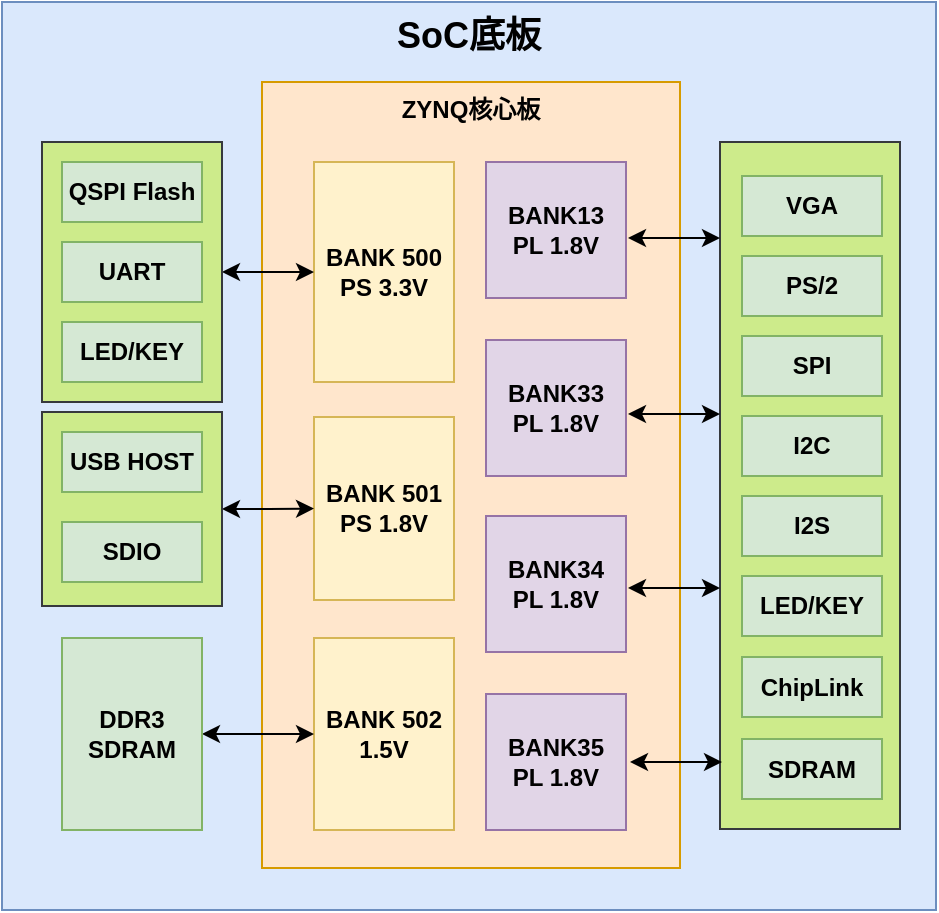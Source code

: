 <mxfile version="22.1.5" type="device">
  <diagram id="4MHzZf12IdjCN7fdoaNl" name="第 1 页">
    <mxGraphModel dx="815" dy="449" grid="1" gridSize="1" guides="1" tooltips="1" connect="1" arrows="1" fold="1" page="1" pageScale="1" pageWidth="1169" pageHeight="827" math="0" shadow="0">
      <root>
        <mxCell id="0" />
        <mxCell id="1" parent="0" />
        <mxCell id="CCkl5qkvYxKrHv8DzvY5-9" value="&lt;b&gt;&lt;font style=&quot;font-size: 18px;&quot;&gt;SoC底板&lt;/font&gt;&lt;/b&gt;" style="rounded=0;whiteSpace=wrap;html=1;verticalAlign=top;fillColor=#dae8fc;strokeColor=#6c8ebf;" parent="1" vertex="1">
          <mxGeometry x="280" y="70" width="467" height="454" as="geometry" />
        </mxCell>
        <mxCell id="CCkl5qkvYxKrHv8DzvY5-1" value="&lt;b&gt;ZYNQ核心板&lt;/b&gt;" style="rounded=0;whiteSpace=wrap;html=1;verticalAlign=top;fillColor=#ffe6cc;strokeColor=#d79b00;" parent="1" vertex="1">
          <mxGeometry x="410" y="110" width="209" height="393" as="geometry" />
        </mxCell>
        <mxCell id="CCkl5qkvYxKrHv8DzvY5-2" value="&lt;b&gt;BANK 501&lt;br&gt;PS 1.8V&lt;br&gt;&lt;/b&gt;" style="rounded=0;whiteSpace=wrap;html=1;verticalAlign=middle;fillColor=#fff2cc;strokeColor=#d6b656;" parent="1" vertex="1">
          <mxGeometry x="436" y="277.5" width="70" height="91.5" as="geometry" />
        </mxCell>
        <mxCell id="CCkl5qkvYxKrHv8DzvY5-3" value="&lt;b&gt;BANK 500&lt;br&gt;PS 3.3V&lt;br&gt;&lt;/b&gt;" style="rounded=0;whiteSpace=wrap;html=1;verticalAlign=middle;fillColor=#fff2cc;strokeColor=#d6b656;" parent="1" vertex="1">
          <mxGeometry x="436" y="150" width="70" height="110" as="geometry" />
        </mxCell>
        <mxCell id="CCkl5qkvYxKrHv8DzvY5-5" value="&lt;b&gt;BANK 502&lt;br&gt;1.5V&lt;br&gt;&lt;/b&gt;" style="rounded=0;whiteSpace=wrap;html=1;verticalAlign=middle;fillColor=#fff2cc;strokeColor=#d6b656;" parent="1" vertex="1">
          <mxGeometry x="436" y="388" width="70" height="96" as="geometry" />
        </mxCell>
        <mxCell id="vI11PCZts5h01opIFuYc-20" style="edgeStyle=orthogonalEdgeStyle;rounded=0;orthogonalLoop=1;jettySize=auto;html=1;exitX=1;exitY=0.5;exitDx=0;exitDy=0;startArrow=classic;startFill=1;" parent="1" source="vI11PCZts5h01opIFuYc-19" target="CCkl5qkvYxKrHv8DzvY5-3" edge="1">
          <mxGeometry relative="1" as="geometry" />
        </mxCell>
        <mxCell id="vI11PCZts5h01opIFuYc-19" value="&lt;b&gt;&lt;br&gt;&lt;/b&gt;" style="rounded=0;whiteSpace=wrap;html=1;verticalAlign=middle;fillColor=#cdeb8b;strokeColor=#36393d;" parent="1" vertex="1">
          <mxGeometry x="300" y="140" width="90" height="130" as="geometry" />
        </mxCell>
        <mxCell id="vI11PCZts5h01opIFuYc-22" style="edgeStyle=orthogonalEdgeStyle;rounded=0;orthogonalLoop=1;jettySize=auto;html=1;entryX=0;entryY=0.5;entryDx=0;entryDy=0;startArrow=classic;startFill=1;" parent="1" source="CCkl5qkvYxKrHv8DzvY5-10" target="CCkl5qkvYxKrHv8DzvY5-5" edge="1">
          <mxGeometry relative="1" as="geometry" />
        </mxCell>
        <mxCell id="CCkl5qkvYxKrHv8DzvY5-10" value="&lt;b&gt;DDR3&lt;br&gt;SDRAM&lt;br&gt;&lt;/b&gt;" style="rounded=0;whiteSpace=wrap;html=1;verticalAlign=middle;fillColor=#d5e8d4;strokeColor=#82b366;" parent="1" vertex="1">
          <mxGeometry x="310" y="388" width="70" height="96" as="geometry" />
        </mxCell>
        <mxCell id="vI11PCZts5h01opIFuYc-1" value="&lt;b&gt;QSPI Flash&lt;br&gt;&lt;/b&gt;" style="rounded=0;whiteSpace=wrap;html=1;verticalAlign=middle;fillColor=#d5e8d4;strokeColor=#82b366;" parent="1" vertex="1">
          <mxGeometry x="310" y="150" width="70" height="30" as="geometry" />
        </mxCell>
        <mxCell id="vI11PCZts5h01opIFuYc-2" value="&lt;b&gt;UART&lt;br&gt;&lt;/b&gt;" style="rounded=0;whiteSpace=wrap;html=1;verticalAlign=middle;fillColor=#d5e8d4;strokeColor=#82b366;" parent="1" vertex="1">
          <mxGeometry x="310" y="190" width="70" height="30" as="geometry" />
        </mxCell>
        <mxCell id="vI11PCZts5h01opIFuYc-26" style="edgeStyle=orthogonalEdgeStyle;rounded=0;orthogonalLoop=1;jettySize=auto;html=1;entryX=0;entryY=0.5;entryDx=0;entryDy=0;startArrow=classic;startFill=1;" parent="1" source="vI11PCZts5h01opIFuYc-21" target="CCkl5qkvYxKrHv8DzvY5-2" edge="1">
          <mxGeometry relative="1" as="geometry" />
        </mxCell>
        <mxCell id="vI11PCZts5h01opIFuYc-21" value="&lt;b&gt;&lt;br&gt;&lt;/b&gt;" style="rounded=0;whiteSpace=wrap;html=1;verticalAlign=middle;fillColor=#cdeb8b;strokeColor=#36393d;" parent="1" vertex="1">
          <mxGeometry x="300" y="275" width="90" height="97" as="geometry" />
        </mxCell>
        <mxCell id="vI11PCZts5h01opIFuYc-4" value="&lt;b&gt;SDIO&lt;br&gt;&lt;/b&gt;" style="rounded=0;whiteSpace=wrap;html=1;verticalAlign=middle;fillColor=#d5e8d4;strokeColor=#82b366;" parent="1" vertex="1">
          <mxGeometry x="310" y="330" width="70" height="30" as="geometry" />
        </mxCell>
        <mxCell id="vI11PCZts5h01opIFuYc-7" value="&lt;b&gt;LED/KEY&lt;br&gt;&lt;/b&gt;" style="rounded=0;whiteSpace=wrap;html=1;verticalAlign=middle;fillColor=#d5e8d4;strokeColor=#82b366;" parent="1" vertex="1">
          <mxGeometry x="310" y="230" width="70" height="30" as="geometry" />
        </mxCell>
        <mxCell id="vI11PCZts5h01opIFuYc-27" value="&lt;b&gt;&lt;br&gt;&lt;/b&gt;" style="rounded=0;whiteSpace=wrap;html=1;verticalAlign=middle;fillColor=#cdeb8b;strokeColor=#36393d;" parent="1" vertex="1">
          <mxGeometry x="639" y="140" width="90" height="343.5" as="geometry" />
        </mxCell>
        <mxCell id="vI11PCZts5h01opIFuYc-8" value="&lt;b&gt;VGA&lt;br&gt;&lt;/b&gt;" style="rounded=0;whiteSpace=wrap;html=1;verticalAlign=middle;fillColor=#d5e8d4;strokeColor=#82b366;" parent="1" vertex="1">
          <mxGeometry x="650" y="157" width="70" height="30" as="geometry" />
        </mxCell>
        <mxCell id="vI11PCZts5h01opIFuYc-9" value="&lt;b&gt;PS/2&lt;br&gt;&lt;/b&gt;" style="rounded=0;whiteSpace=wrap;html=1;verticalAlign=middle;fillColor=#d5e8d4;strokeColor=#82b366;" parent="1" vertex="1">
          <mxGeometry x="650" y="197" width="70" height="30" as="geometry" />
        </mxCell>
        <mxCell id="vI11PCZts5h01opIFuYc-10" value="&lt;b&gt;SPI&lt;br&gt;&lt;/b&gt;" style="rounded=0;whiteSpace=wrap;html=1;verticalAlign=middle;fillColor=#d5e8d4;strokeColor=#82b366;" parent="1" vertex="1">
          <mxGeometry x="650" y="237" width="70" height="30" as="geometry" />
        </mxCell>
        <mxCell id="vI11PCZts5h01opIFuYc-11" value="&lt;b&gt;I2C&lt;br&gt;&lt;/b&gt;" style="rounded=0;whiteSpace=wrap;html=1;verticalAlign=middle;fillColor=#d5e8d4;strokeColor=#82b366;" parent="1" vertex="1">
          <mxGeometry x="650" y="277" width="70" height="30" as="geometry" />
        </mxCell>
        <mxCell id="vI11PCZts5h01opIFuYc-12" value="&lt;b&gt;I2S&lt;br&gt;&lt;/b&gt;" style="rounded=0;whiteSpace=wrap;html=1;verticalAlign=middle;fillColor=#d5e8d4;strokeColor=#82b366;" parent="1" vertex="1">
          <mxGeometry x="650" y="317" width="70" height="30" as="geometry" />
        </mxCell>
        <mxCell id="vI11PCZts5h01opIFuYc-13" value="&lt;b&gt;LED/KEY&lt;br&gt;&lt;/b&gt;" style="rounded=0;whiteSpace=wrap;html=1;verticalAlign=middle;fillColor=#d5e8d4;strokeColor=#82b366;" parent="1" vertex="1">
          <mxGeometry x="650" y="357" width="70" height="30" as="geometry" />
        </mxCell>
        <mxCell id="vI11PCZts5h01opIFuYc-24" value="&lt;b&gt;USB HOST&lt;br&gt;&lt;/b&gt;" style="rounded=0;whiteSpace=wrap;html=1;verticalAlign=middle;fillColor=#d5e8d4;strokeColor=#82b366;" parent="1" vertex="1">
          <mxGeometry x="310" y="285" width="70" height="30" as="geometry" />
        </mxCell>
        <mxCell id="b809RvCxQrZmXj9oLqcO-1" value="&lt;b&gt;ChipLink&lt;br&gt;&lt;/b&gt;" style="rounded=0;whiteSpace=wrap;html=1;verticalAlign=middle;fillColor=#d5e8d4;strokeColor=#82b366;" parent="1" vertex="1">
          <mxGeometry x="650" y="397.5" width="70" height="30" as="geometry" />
        </mxCell>
        <mxCell id="aYqH0P1sDIpiYvYe7l0K-1" value="&lt;b&gt;SDRAM&lt;br&gt;&lt;/b&gt;" style="rounded=0;whiteSpace=wrap;html=1;verticalAlign=middle;fillColor=#d5e8d4;strokeColor=#82b366;" parent="1" vertex="1">
          <mxGeometry x="650" y="438.5" width="70" height="30" as="geometry" />
        </mxCell>
        <mxCell id="aYqH0P1sDIpiYvYe7l0K-3" value="&lt;b&gt;BANK33&lt;br&gt;PL 1.8V&lt;br&gt;&lt;/b&gt;" style="rounded=0;whiteSpace=wrap;html=1;verticalAlign=middle;fillColor=#e1d5e7;strokeColor=#9673a6;" parent="1" vertex="1">
          <mxGeometry x="522" y="239" width="70" height="68" as="geometry" />
        </mxCell>
        <mxCell id="aYqH0P1sDIpiYvYe7l0K-6" style="edgeStyle=orthogonalEdgeStyle;rounded=0;orthogonalLoop=1;jettySize=auto;html=1;exitX=1;exitY=0.5;exitDx=0;exitDy=0;startArrow=classic;startFill=1;" parent="1" edge="1">
          <mxGeometry relative="1" as="geometry">
            <mxPoint x="593" y="363" as="sourcePoint" />
            <mxPoint x="639" y="363" as="targetPoint" />
          </mxGeometry>
        </mxCell>
        <mxCell id="aYqH0P1sDIpiYvYe7l0K-7" style="edgeStyle=orthogonalEdgeStyle;rounded=0;orthogonalLoop=1;jettySize=auto;html=1;exitX=1;exitY=0.5;exitDx=0;exitDy=0;startArrow=classic;startFill=1;" parent="1" edge="1">
          <mxGeometry relative="1" as="geometry">
            <mxPoint x="593" y="188" as="sourcePoint" />
            <mxPoint x="639" y="188" as="targetPoint" />
          </mxGeometry>
        </mxCell>
        <mxCell id="aYqH0P1sDIpiYvYe7l0K-8" style="edgeStyle=orthogonalEdgeStyle;rounded=0;orthogonalLoop=1;jettySize=auto;html=1;exitX=1;exitY=0.5;exitDx=0;exitDy=0;startArrow=classic;startFill=1;" parent="1" edge="1">
          <mxGeometry relative="1" as="geometry">
            <mxPoint x="594" y="450" as="sourcePoint" />
            <mxPoint x="640" y="450" as="targetPoint" />
          </mxGeometry>
        </mxCell>
        <mxCell id="cRl-IQFUZq8afPtIYqEf-2" value="&lt;b&gt;BANK13&lt;br&gt;PL 1.8V&lt;br&gt;&lt;/b&gt;" style="rounded=0;whiteSpace=wrap;html=1;verticalAlign=middle;fillColor=#e1d5e7;strokeColor=#9673a6;" vertex="1" parent="1">
          <mxGeometry x="522" y="150" width="70" height="68" as="geometry" />
        </mxCell>
        <mxCell id="cRl-IQFUZq8afPtIYqEf-3" value="&lt;b&gt;BANK34&lt;br&gt;PL 1.8V&lt;br&gt;&lt;/b&gt;" style="rounded=0;whiteSpace=wrap;html=1;verticalAlign=middle;fillColor=#e1d5e7;strokeColor=#9673a6;" vertex="1" parent="1">
          <mxGeometry x="522" y="327" width="70" height="68" as="geometry" />
        </mxCell>
        <mxCell id="cRl-IQFUZq8afPtIYqEf-4" value="&lt;b&gt;BANK35&lt;br&gt;PL 1.8V&lt;br&gt;&lt;/b&gt;" style="rounded=0;whiteSpace=wrap;html=1;verticalAlign=middle;fillColor=#e1d5e7;strokeColor=#9673a6;" vertex="1" parent="1">
          <mxGeometry x="522" y="416" width="70" height="68" as="geometry" />
        </mxCell>
        <mxCell id="cRl-IQFUZq8afPtIYqEf-5" style="edgeStyle=orthogonalEdgeStyle;rounded=0;orthogonalLoop=1;jettySize=auto;html=1;exitX=1;exitY=0.5;exitDx=0;exitDy=0;startArrow=classic;startFill=1;" edge="1" parent="1">
          <mxGeometry relative="1" as="geometry">
            <mxPoint x="593" y="276" as="sourcePoint" />
            <mxPoint x="639" y="276" as="targetPoint" />
          </mxGeometry>
        </mxCell>
      </root>
    </mxGraphModel>
  </diagram>
</mxfile>
